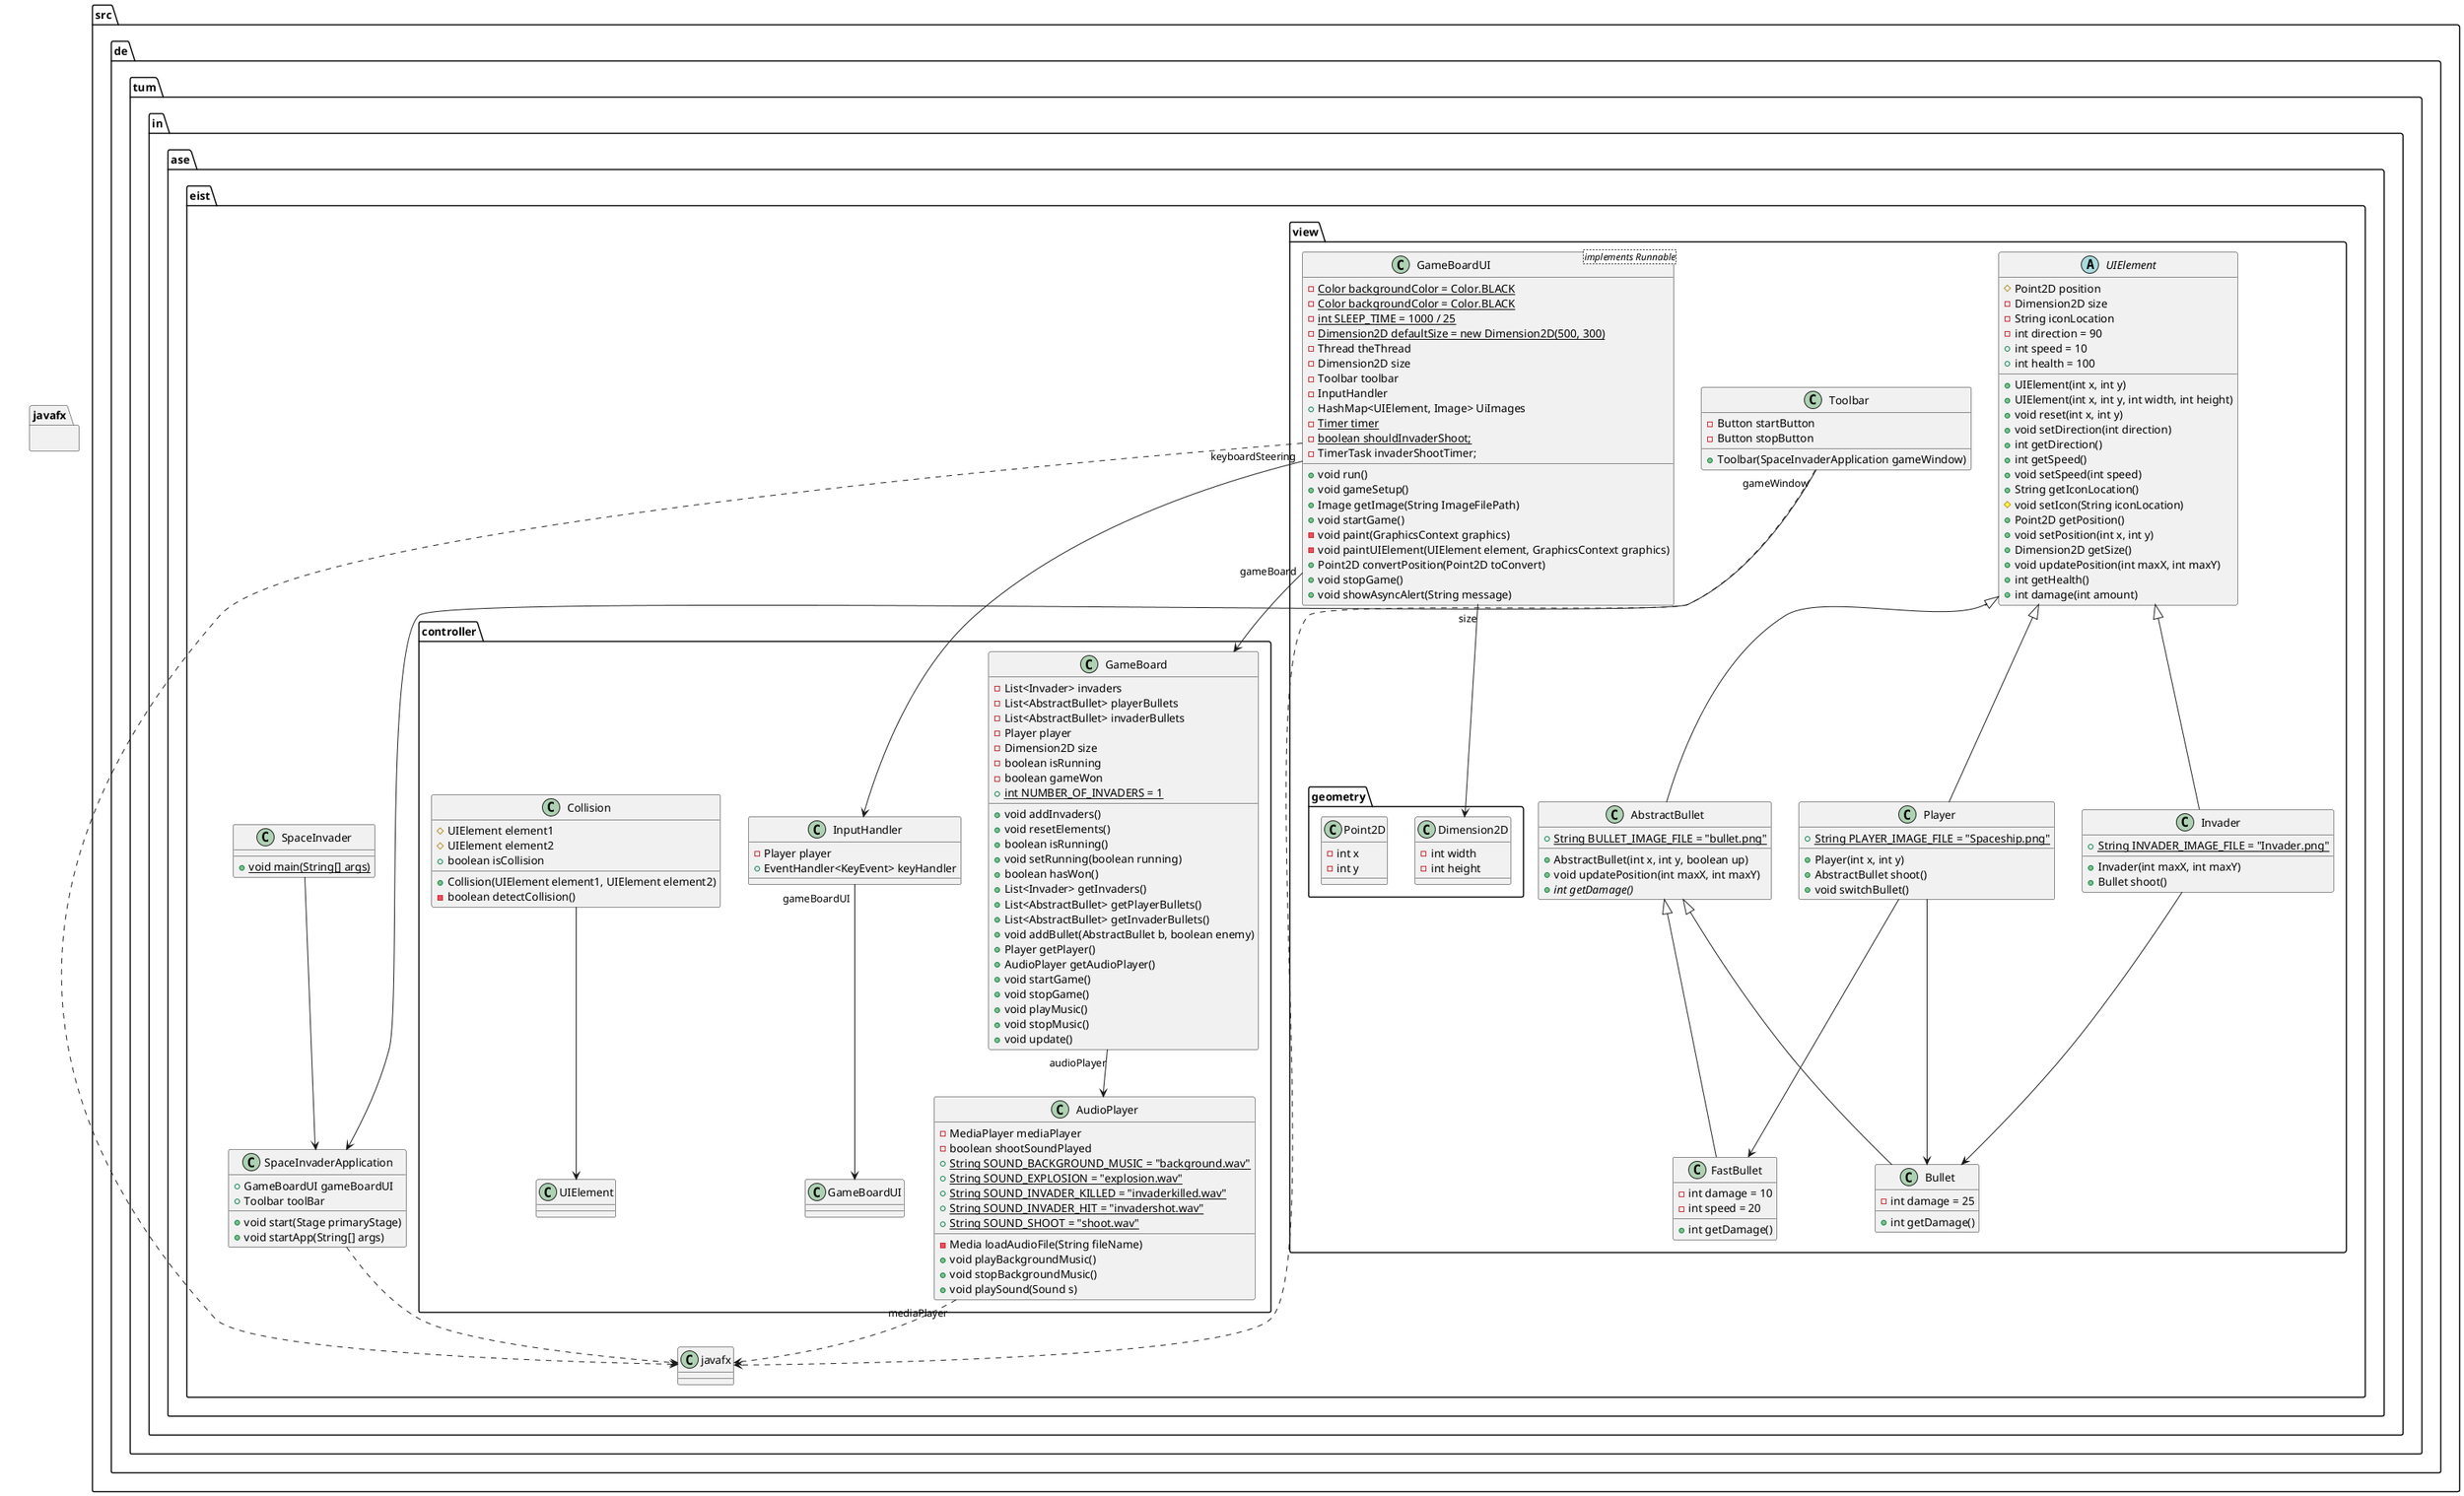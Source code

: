 @startuml SpaceInvaderClassDiagram

package src.de.tum.in.ase.eist {

class SpaceInvader {
  + {static} void main(String[] args)
}
class SpaceInvaderApplication {
    + GameBoardUI gameBoardUI
    + Toolbar toolBar
    + void start(Stage primaryStage)
    + void startApp(String[] args)
}
SpaceInvader --> SpaceInvaderApplication
SpaceInvaderApplication ..> javafx

package "controller" {
    class GameBoard {
        - List<Invader> invaders
        - List<AbstractBullet> playerBullets
        - List<AbstractBullet> invaderBullets
        - Player player
        - Dimension2D size
        - boolean isRunning
        - boolean gameWon
        + {static} int NUMBER_OF_INVADERS = 1
        + void addInvaders()
        + void resetElements()
        + boolean isRunning()
        + void setRunning(boolean running)
        + boolean hasWon()
        + List<Invader> getInvaders()
        + List<AbstractBullet> getPlayerBullets()
        + List<AbstractBullet> getInvaderBullets()
        + void addBullet(AbstractBullet b, boolean enemy)
        + Player getPlayer()
        + AudioPlayer getAudioPlayer()
        + void startGame()
        + void stopGame()
        + void playMusic()
        + void stopMusic()
        + void update()
    }
    GameBoard "audioPlayer" --> AudioPlayer

    class InputHandler {
        - Player player
        + EventHandler<KeyEvent> keyHandler
    }
    InputHandler "gameBoardUI" --> GameBoardUI
    class AudioPlayer {
        - MediaPlayer mediaPlayer
        - boolean shootSoundPlayed
        + {static} String SOUND_BACKGROUND_MUSIC = "background.wav"
        + {static} String SOUND_EXPLOSION = "explosion.wav"
        + {static} String SOUND_INVADER_KILLED = "invaderkilled.wav"
        + {static} String SOUND_INVADER_HIT = "invadershot.wav"
        + {static} String SOUND_SHOOT = "shoot.wav"
        - Media loadAudioFile(String fileName)
        + void playBackgroundMusic()
        + void stopBackgroundMusic()
        + void playSound(Sound s)

    }
    AudioPlayer "mediaPlayer" ..> javafx
    class Collision {
        # UIElement element1
        # UIElement element2
        + boolean isCollision
        + Collision(UIElement element1, UIElement element2)
        - boolean detectCollision()
    }
    Collision --> UIElement
}

package view {
    package geometry {
        class Dimension2D {
            - int width
            - int height
        }
        class Point2D {
            - int x
            - int y
        }
    }
    class AbstractBullet {
        + {static} String BULLET_IMAGE_FILE = "bullet.png"
        + AbstractBullet(int x, int y, boolean up)
        + void updatePosition(int maxX, int maxY)
        + {abstract} int getDamage()
    }
    class Bullet {
        - int damage = 25
        + int getDamage()
    }
    class FastBullet {
        - int damage = 10
        - int speed = 20
        + int getDamage()
    }
    class Bullet extends AbstractBullet
    class FastBullet extends AbstractBullet
    class AbstractBullet extends UIElement
    abstract class UIElement {
        # Point2D position
        - Dimension2D size
        - String iconLocation
        - int direction = 90
        + int speed = 10
        + int health = 100
        + UIElement(int x, int y)
        + UIElement(int x, int y, int width, int height)
        + void reset(int x, int y)
        + void setDirection(int direction)
        + int getDirection()
        + int getSpeed()
        + void setSpeed(int speed)
        + String getIconLocation()
        # void setIcon(String iconLocation)
        + Point2D getPosition()
        + void setPosition(int x, int y)
        + Dimension2D getSize()
        + void updatePosition(int maxX, int maxY)
        + int getHealth()
        + int damage(int amount)
    }
    class GameBoardUI <implements Runnable> {
        - {static} Color backgroundColor = Color.BLACK
        - {static} Color backgroundColor = Color.BLACK
        - {static} int SLEEP_TIME = 1000 / 25
        - {field} {static} Dimension2D defaultSize = new Dimension2D(500, 300)
        - Thread theThread
        - Dimension2D size
        - Toolbar toolbar
        - InputHandler
        + HashMap<UIElement, Image> UiImages
        - {static} Timer timer
        - {static} boolean shouldInvaderShoot;
        - TimerTask invaderShootTimer;
        + void run()
        + void gameSetup()
        + Image getImage(String ImageFilePath)
        + void startGame()
        - void paint(GraphicsContext graphics)
        - void paintUIElement(UIElement element, GraphicsContext graphics)
        + Point2D convertPosition(Point2D toConvert)
        + void stopGame()
        + void showAsyncAlert(String message)
    }
    GameBoardUI "size" --> Dimension2D
    GameBoardUI ..> javafx
    GameBoardUI "gameBoard" --> GameBoard
    GameBoardUI "keyboardSteering" --> InputHandler
    class Invader {
        + {static} String INVADER_IMAGE_FILE = "Invader.png"
        + Invader(int maxX, int maxY)
        + Bullet shoot()
    }
    class Invader extends UIElement
    Invader --> Bullet
    class Player {
        + {static} String PLAYER_IMAGE_FILE = "Spaceship.png"
        + Player(int x, int y)
        + AbstractBullet shoot()
        + void switchBullet()
    }
    class Player extends UIElement
    Player --> Bullet
    Player --> FastBullet
    class Toolbar {
        - Button startButton
        - Button stopButton
        + Toolbar(SpaceInvaderApplication gameWindow)
    }
    Toolbar "gameWindow" --> SpaceInvaderApplication
    Toolbar ..> javafx

}

}
package javafx {}

@enduml
